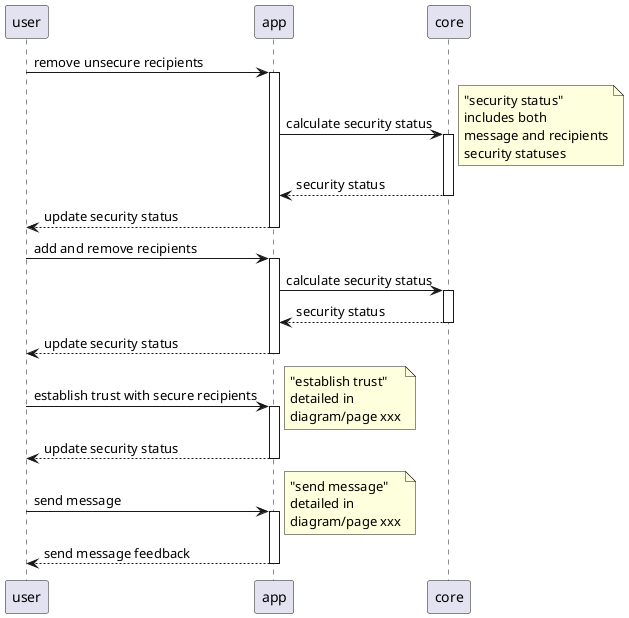 @startuml
'https://plantuml.com/sequence-diagram

'ComposeMessageUseCase.puml
autoactivate on

user -> app: remove unsecure recipients
app -> core: calculate security status
note right
"security status"
includes both
message and recipients
security statuses
end note
return security status
return update security status

user -> app: add and remove recipients
app -> core: calculate security status
return security status
return update security status

user -> app: establish trust with secure recipients
note right
"establish trust"
detailed in
diagram/page xxx
end note
return update security status

user -> app: send message
note right
"send message"
detailed in
diagram/page xxx
end note
return send message feedback
@enduml